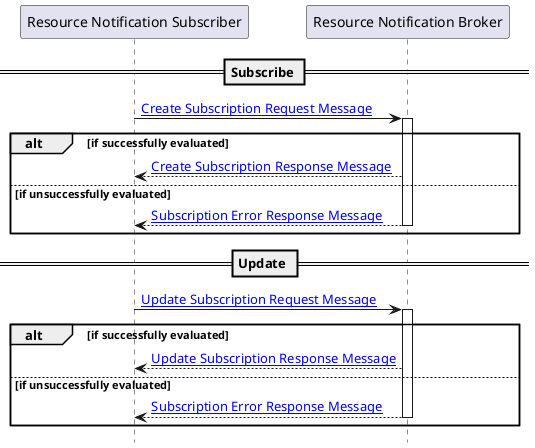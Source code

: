 @startuml
hide footbox
participant "Resource Notification Subscriber" as  Subscriber
participant "Resource Notification Broker" as  Broker


== Subscribe ==
Subscriber -> Broker : [[ITI-110.html#231105-create-subscription-request-message Create Subscription Request Message]]
activate Broker
alt if successfully evaluated
Broker --> Subscriber : [[ITI-110.html#2311042-create-subscription-response-message Create Subscription Response Message]]
else if unsuccessfully evaluated
Broker --> Subscriber : [[ITI-110.html#2311045-subscription-error-response-message Subscription Error Response Message]]
deactivate Broker
end

== Update ==
Subscriber -> Broker: [[ITI-110.html#231107-update-subscription-request-message Update Subscription Request Message]]
activate Broker
alt if successfully evaluated
Broker --> Subscriber: [[ITI-110.html#231108-update-subscription-response-message Update Subscription Response Message]]
else if unsuccessfully evaluated
Broker --> Subscriber : [[ITI-110.html#2311045-subscription-error-response-message Subscription Error Response Message]]
deactivate Broker
end

@enduml
